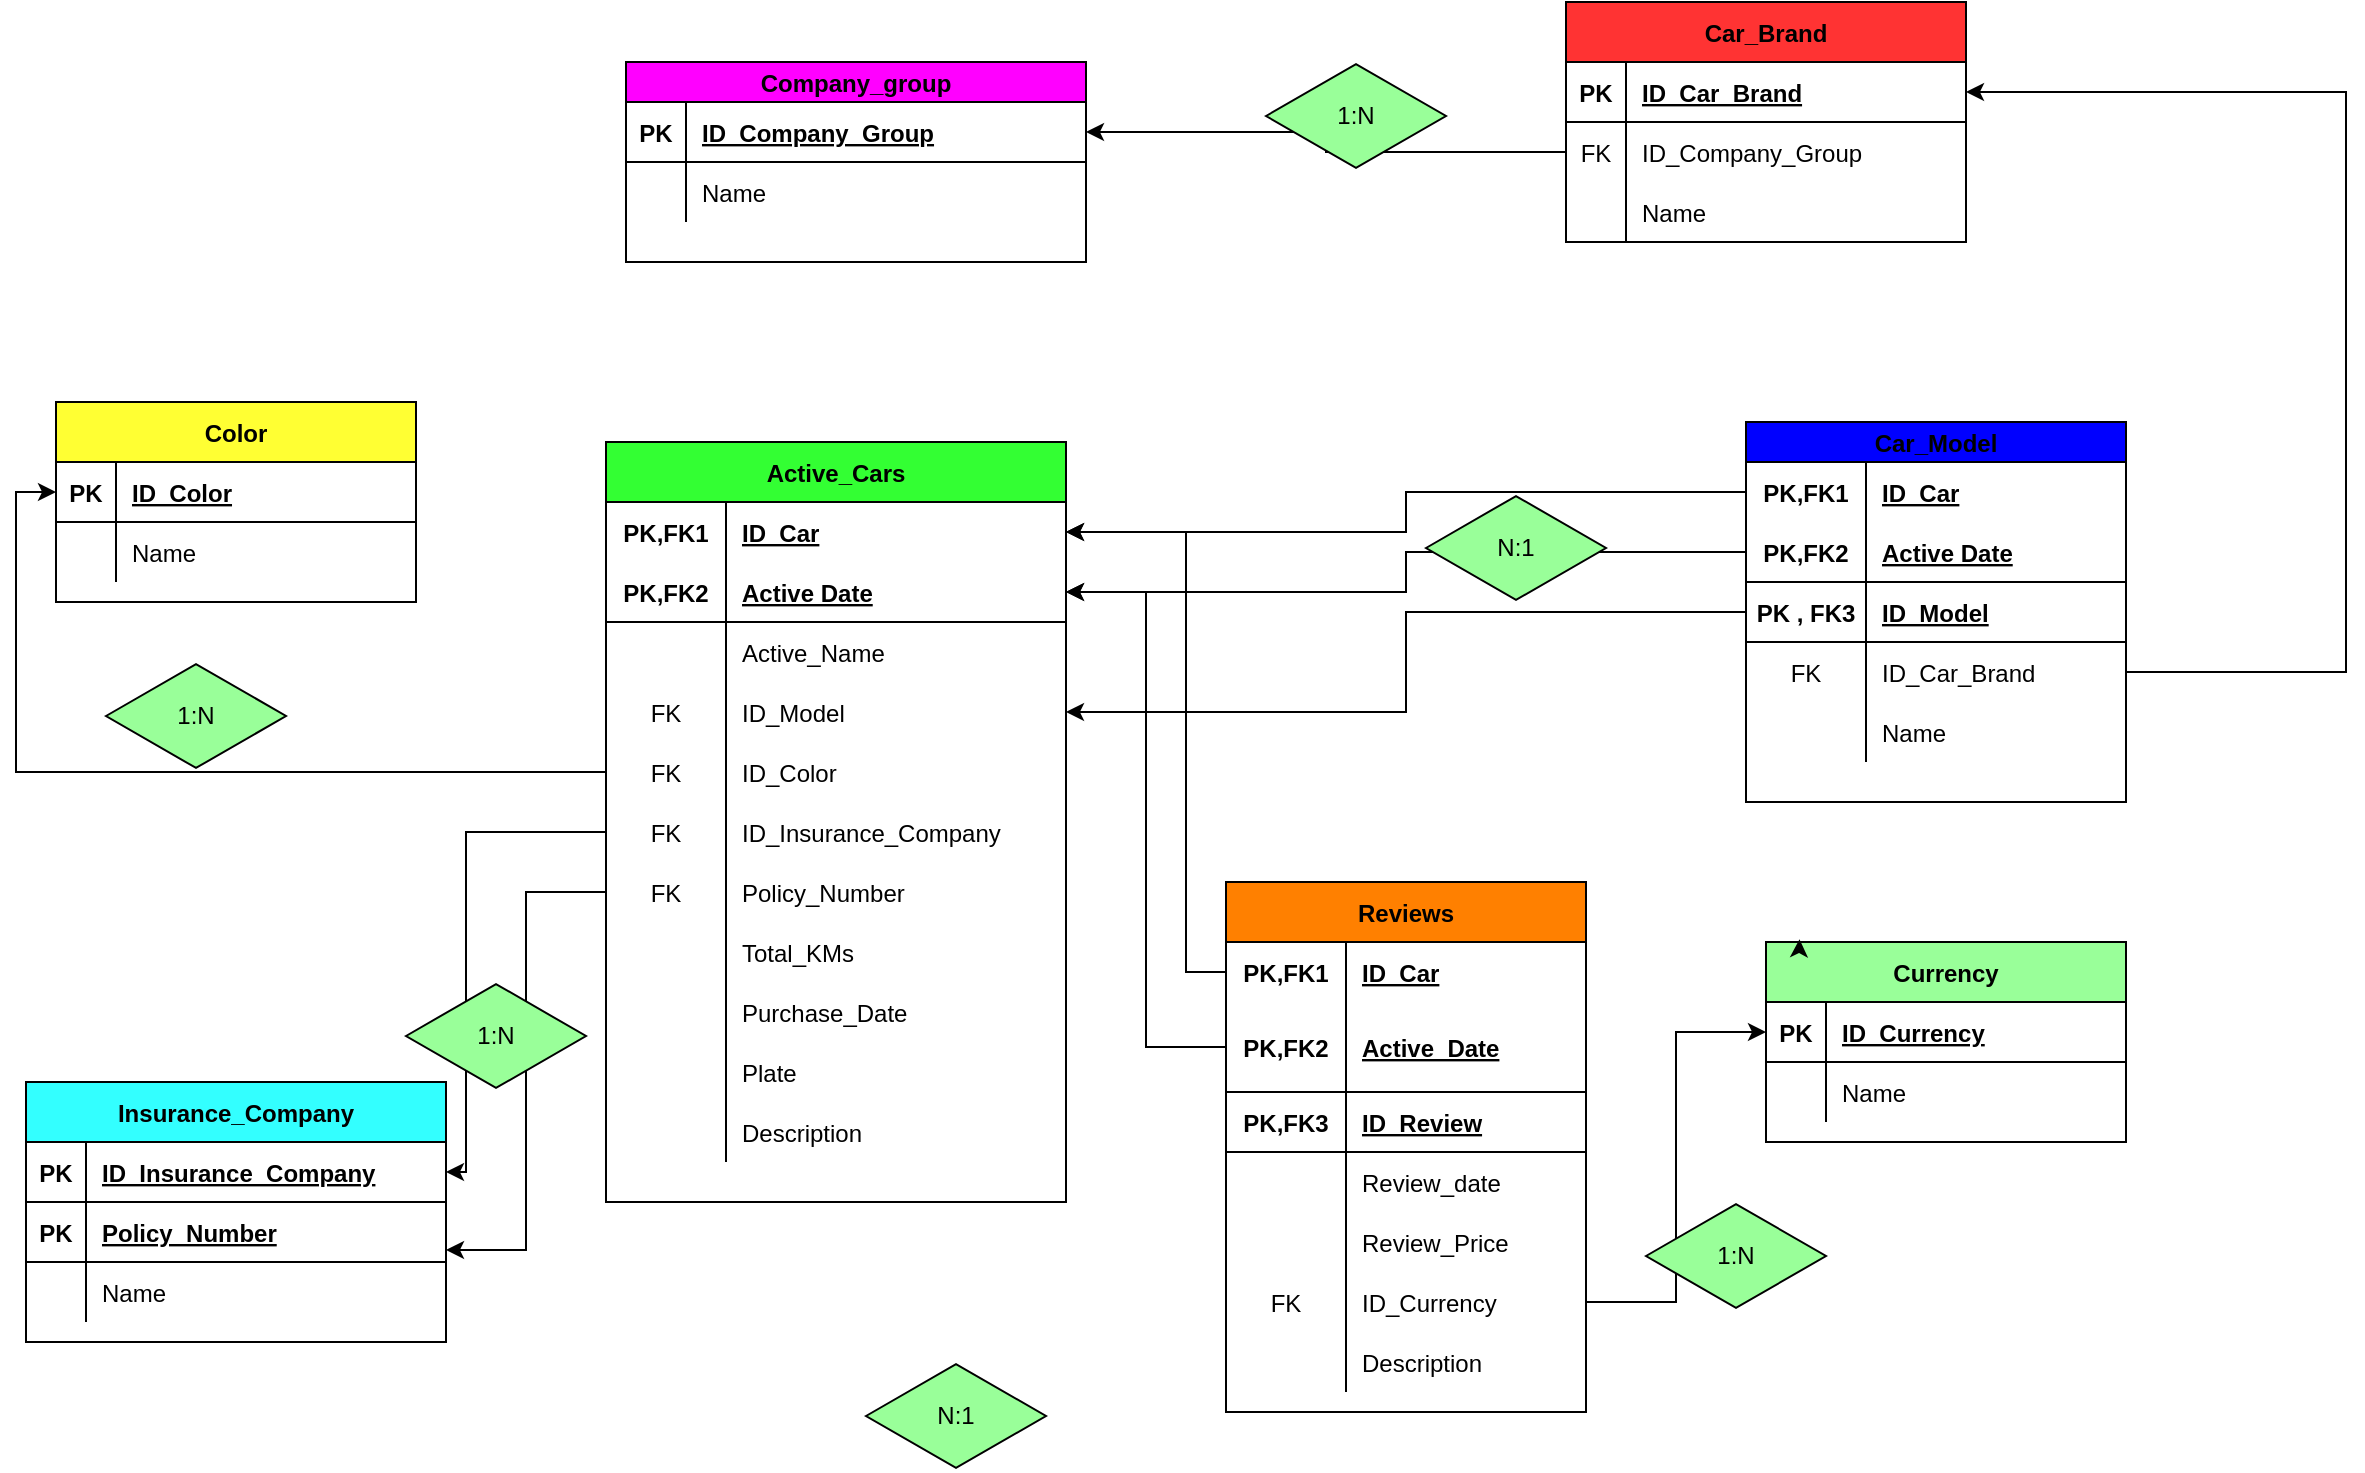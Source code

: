 <mxfile version="20.2.7" type="device"><diagram id="gng1u_RWR1aJma5fXAOD" name="Diagrama E-R KeepCoding_Active_Cars"><mxGraphModel dx="1312" dy="714" grid="1" gridSize="10" guides="1" tooltips="1" connect="1" arrows="1" fold="1" page="1" pageScale="1" pageWidth="827" pageHeight="1169" math="0" shadow="0"><root><mxCell id="0"/><mxCell id="1" parent="0"/><mxCell id="ZlmCUfTOPbNPNgIkS2_M-1" value="Active_Cars" style="shape=table;startSize=30;container=1;collapsible=1;childLayout=tableLayout;fixedRows=1;rowLines=0;fontStyle=1;align=center;resizeLast=1;fillColor=#33FF33;" vertex="1" parent="1"><mxGeometry x="350" y="240" width="230" height="380.0" as="geometry"/></mxCell><mxCell id="ZlmCUfTOPbNPNgIkS2_M-2" value="" style="shape=tableRow;horizontal=0;startSize=0;swimlaneHead=0;swimlaneBody=0;fillColor=none;collapsible=0;dropTarget=0;points=[[0,0.5],[1,0.5]];portConstraint=eastwest;top=0;left=0;right=0;bottom=0;" vertex="1" parent="ZlmCUfTOPbNPNgIkS2_M-1"><mxGeometry y="30" width="230" height="30" as="geometry"/></mxCell><mxCell id="ZlmCUfTOPbNPNgIkS2_M-3" value="PK,FK1" style="shape=partialRectangle;connectable=0;fillColor=none;top=0;left=0;bottom=0;right=0;fontStyle=1;overflow=hidden;" vertex="1" parent="ZlmCUfTOPbNPNgIkS2_M-2"><mxGeometry width="60" height="30" as="geometry"><mxRectangle width="60" height="30" as="alternateBounds"/></mxGeometry></mxCell><mxCell id="ZlmCUfTOPbNPNgIkS2_M-4" value="ID_Car" style="shape=partialRectangle;connectable=0;fillColor=none;top=0;left=0;bottom=0;right=0;align=left;spacingLeft=6;fontStyle=5;overflow=hidden;" vertex="1" parent="ZlmCUfTOPbNPNgIkS2_M-2"><mxGeometry x="60" width="170" height="30" as="geometry"><mxRectangle width="170" height="30" as="alternateBounds"/></mxGeometry></mxCell><mxCell id="ZlmCUfTOPbNPNgIkS2_M-5" value="" style="shape=tableRow;horizontal=0;startSize=0;swimlaneHead=0;swimlaneBody=0;fillColor=none;collapsible=0;dropTarget=0;points=[[0,0.5],[1,0.5]];portConstraint=eastwest;top=0;left=0;right=0;bottom=1;" vertex="1" parent="ZlmCUfTOPbNPNgIkS2_M-1"><mxGeometry y="60" width="230" height="30" as="geometry"/></mxCell><mxCell id="ZlmCUfTOPbNPNgIkS2_M-6" value="PK,FK2" style="shape=partialRectangle;connectable=0;fillColor=none;top=0;left=0;bottom=0;right=0;fontStyle=1;overflow=hidden;" vertex="1" parent="ZlmCUfTOPbNPNgIkS2_M-5"><mxGeometry width="60" height="30" as="geometry"><mxRectangle width="60" height="30" as="alternateBounds"/></mxGeometry></mxCell><mxCell id="ZlmCUfTOPbNPNgIkS2_M-7" value="Active Date" style="shape=partialRectangle;connectable=0;fillColor=none;top=0;left=0;bottom=0;right=0;align=left;spacingLeft=6;fontStyle=5;overflow=hidden;" vertex="1" parent="ZlmCUfTOPbNPNgIkS2_M-5"><mxGeometry x="60" width="170" height="30" as="geometry"><mxRectangle width="170" height="30" as="alternateBounds"/></mxGeometry></mxCell><mxCell id="ZlmCUfTOPbNPNgIkS2_M-8" value="" style="shape=tableRow;horizontal=0;startSize=0;swimlaneHead=0;swimlaneBody=0;fillColor=none;collapsible=0;dropTarget=0;points=[[0,0.5],[1,0.5]];portConstraint=eastwest;top=0;left=0;right=0;bottom=0;" vertex="1" parent="ZlmCUfTOPbNPNgIkS2_M-1"><mxGeometry y="90" width="230" height="30" as="geometry"/></mxCell><mxCell id="ZlmCUfTOPbNPNgIkS2_M-9" value="" style="shape=partialRectangle;connectable=0;fillColor=none;top=0;left=0;bottom=0;right=0;editable=1;overflow=hidden;" vertex="1" parent="ZlmCUfTOPbNPNgIkS2_M-8"><mxGeometry width="60" height="30" as="geometry"><mxRectangle width="60" height="30" as="alternateBounds"/></mxGeometry></mxCell><mxCell id="ZlmCUfTOPbNPNgIkS2_M-10" value="Active_Name" style="shape=partialRectangle;connectable=0;fillColor=none;top=0;left=0;bottom=0;right=0;align=left;spacingLeft=6;overflow=hidden;" vertex="1" parent="ZlmCUfTOPbNPNgIkS2_M-8"><mxGeometry x="60" width="170" height="30" as="geometry"><mxRectangle width="170" height="30" as="alternateBounds"/></mxGeometry></mxCell><mxCell id="ZlmCUfTOPbNPNgIkS2_M-11" value="" style="shape=tableRow;horizontal=0;startSize=0;swimlaneHead=0;swimlaneBody=0;fillColor=none;collapsible=0;dropTarget=0;points=[[0,0.5],[1,0.5]];portConstraint=eastwest;top=0;left=0;right=0;bottom=0;" vertex="1" parent="ZlmCUfTOPbNPNgIkS2_M-1"><mxGeometry y="120" width="230" height="30" as="geometry"/></mxCell><mxCell id="ZlmCUfTOPbNPNgIkS2_M-12" value="FK" style="shape=partialRectangle;connectable=0;fillColor=none;top=0;left=0;bottom=0;right=0;editable=1;overflow=hidden;" vertex="1" parent="ZlmCUfTOPbNPNgIkS2_M-11"><mxGeometry width="60" height="30" as="geometry"><mxRectangle width="60" height="30" as="alternateBounds"/></mxGeometry></mxCell><mxCell id="ZlmCUfTOPbNPNgIkS2_M-13" value="ID_Model" style="shape=partialRectangle;connectable=0;fillColor=none;top=0;left=0;bottom=0;right=0;align=left;spacingLeft=6;overflow=hidden;" vertex="1" parent="ZlmCUfTOPbNPNgIkS2_M-11"><mxGeometry x="60" width="170" height="30" as="geometry"><mxRectangle width="170" height="30" as="alternateBounds"/></mxGeometry></mxCell><mxCell id="ZlmCUfTOPbNPNgIkS2_M-139" value="" style="shape=tableRow;horizontal=0;startSize=0;swimlaneHead=0;swimlaneBody=0;fillColor=none;collapsible=0;dropTarget=0;points=[[0,0.5],[1,0.5]];portConstraint=eastwest;top=0;left=0;right=0;bottom=0;" vertex="1" parent="ZlmCUfTOPbNPNgIkS2_M-1"><mxGeometry y="150" width="230" height="30" as="geometry"/></mxCell><mxCell id="ZlmCUfTOPbNPNgIkS2_M-140" value="FK" style="shape=partialRectangle;connectable=0;fillColor=none;top=0;left=0;bottom=0;right=0;editable=1;overflow=hidden;" vertex="1" parent="ZlmCUfTOPbNPNgIkS2_M-139"><mxGeometry width="60" height="30" as="geometry"><mxRectangle width="60" height="30" as="alternateBounds"/></mxGeometry></mxCell><mxCell id="ZlmCUfTOPbNPNgIkS2_M-141" value="ID_Color" style="shape=partialRectangle;connectable=0;fillColor=none;top=0;left=0;bottom=0;right=0;align=left;spacingLeft=6;overflow=hidden;" vertex="1" parent="ZlmCUfTOPbNPNgIkS2_M-139"><mxGeometry x="60" width="170" height="30" as="geometry"><mxRectangle width="170" height="30" as="alternateBounds"/></mxGeometry></mxCell><mxCell id="ZlmCUfTOPbNPNgIkS2_M-142" value="" style="shape=tableRow;horizontal=0;startSize=0;swimlaneHead=0;swimlaneBody=0;fillColor=none;collapsible=0;dropTarget=0;points=[[0,0.5],[1,0.5]];portConstraint=eastwest;top=0;left=0;right=0;bottom=0;" vertex="1" parent="ZlmCUfTOPbNPNgIkS2_M-1"><mxGeometry y="180" width="230" height="30" as="geometry"/></mxCell><mxCell id="ZlmCUfTOPbNPNgIkS2_M-143" value="FK" style="shape=partialRectangle;connectable=0;fillColor=none;top=0;left=0;bottom=0;right=0;editable=1;overflow=hidden;" vertex="1" parent="ZlmCUfTOPbNPNgIkS2_M-142"><mxGeometry width="60" height="30" as="geometry"><mxRectangle width="60" height="30" as="alternateBounds"/></mxGeometry></mxCell><mxCell id="ZlmCUfTOPbNPNgIkS2_M-144" value="ID_Insurance_Company" style="shape=partialRectangle;connectable=0;fillColor=none;top=0;left=0;bottom=0;right=0;align=left;spacingLeft=6;overflow=hidden;" vertex="1" parent="ZlmCUfTOPbNPNgIkS2_M-142"><mxGeometry x="60" width="170" height="30" as="geometry"><mxRectangle width="170" height="30" as="alternateBounds"/></mxGeometry></mxCell><mxCell id="ZlmCUfTOPbNPNgIkS2_M-145" value="" style="shape=tableRow;horizontal=0;startSize=0;swimlaneHead=0;swimlaneBody=0;fillColor=none;collapsible=0;dropTarget=0;points=[[0,0.5],[1,0.5]];portConstraint=eastwest;top=0;left=0;right=0;bottom=0;" vertex="1" parent="ZlmCUfTOPbNPNgIkS2_M-1"><mxGeometry y="210" width="230" height="30" as="geometry"/></mxCell><mxCell id="ZlmCUfTOPbNPNgIkS2_M-146" value="FK" style="shape=partialRectangle;connectable=0;fillColor=none;top=0;left=0;bottom=0;right=0;editable=1;overflow=hidden;" vertex="1" parent="ZlmCUfTOPbNPNgIkS2_M-145"><mxGeometry width="60" height="30" as="geometry"><mxRectangle width="60" height="30" as="alternateBounds"/></mxGeometry></mxCell><mxCell id="ZlmCUfTOPbNPNgIkS2_M-147" value="Policy_Number" style="shape=partialRectangle;connectable=0;fillColor=none;top=0;left=0;bottom=0;right=0;align=left;spacingLeft=6;overflow=hidden;" vertex="1" parent="ZlmCUfTOPbNPNgIkS2_M-145"><mxGeometry x="60" width="170" height="30" as="geometry"><mxRectangle width="170" height="30" as="alternateBounds"/></mxGeometry></mxCell><mxCell id="ZlmCUfTOPbNPNgIkS2_M-170" value="" style="shape=tableRow;horizontal=0;startSize=0;swimlaneHead=0;swimlaneBody=0;fillColor=none;collapsible=0;dropTarget=0;points=[[0,0.5],[1,0.5]];portConstraint=eastwest;top=0;left=0;right=0;bottom=0;" vertex="1" parent="ZlmCUfTOPbNPNgIkS2_M-1"><mxGeometry y="240" width="230" height="30" as="geometry"/></mxCell><mxCell id="ZlmCUfTOPbNPNgIkS2_M-171" value="" style="shape=partialRectangle;connectable=0;fillColor=none;top=0;left=0;bottom=0;right=0;editable=1;overflow=hidden;" vertex="1" parent="ZlmCUfTOPbNPNgIkS2_M-170"><mxGeometry width="60" height="30" as="geometry"><mxRectangle width="60" height="30" as="alternateBounds"/></mxGeometry></mxCell><mxCell id="ZlmCUfTOPbNPNgIkS2_M-172" value="Total_KMs" style="shape=partialRectangle;connectable=0;fillColor=none;top=0;left=0;bottom=0;right=0;align=left;spacingLeft=6;overflow=hidden;" vertex="1" parent="ZlmCUfTOPbNPNgIkS2_M-170"><mxGeometry x="60" width="170" height="30" as="geometry"><mxRectangle width="170" height="30" as="alternateBounds"/></mxGeometry></mxCell><mxCell id="ZlmCUfTOPbNPNgIkS2_M-183" value="" style="shape=tableRow;horizontal=0;startSize=0;swimlaneHead=0;swimlaneBody=0;fillColor=none;collapsible=0;dropTarget=0;points=[[0,0.5],[1,0.5]];portConstraint=eastwest;top=0;left=0;right=0;bottom=0;" vertex="1" parent="ZlmCUfTOPbNPNgIkS2_M-1"><mxGeometry y="270" width="230" height="30" as="geometry"/></mxCell><mxCell id="ZlmCUfTOPbNPNgIkS2_M-184" value="" style="shape=partialRectangle;connectable=0;fillColor=none;top=0;left=0;bottom=0;right=0;editable=1;overflow=hidden;" vertex="1" parent="ZlmCUfTOPbNPNgIkS2_M-183"><mxGeometry width="60" height="30" as="geometry"><mxRectangle width="60" height="30" as="alternateBounds"/></mxGeometry></mxCell><mxCell id="ZlmCUfTOPbNPNgIkS2_M-185" value="Purchase_Date" style="shape=partialRectangle;connectable=0;fillColor=none;top=0;left=0;bottom=0;right=0;align=left;spacingLeft=6;overflow=hidden;" vertex="1" parent="ZlmCUfTOPbNPNgIkS2_M-183"><mxGeometry x="60" width="170" height="30" as="geometry"><mxRectangle width="170" height="30" as="alternateBounds"/></mxGeometry></mxCell><mxCell id="ZlmCUfTOPbNPNgIkS2_M-190" value="" style="shape=tableRow;horizontal=0;startSize=0;swimlaneHead=0;swimlaneBody=0;fillColor=none;collapsible=0;dropTarget=0;points=[[0,0.5],[1,0.5]];portConstraint=eastwest;top=0;left=0;right=0;bottom=0;" vertex="1" parent="ZlmCUfTOPbNPNgIkS2_M-1"><mxGeometry y="300" width="230" height="30" as="geometry"/></mxCell><mxCell id="ZlmCUfTOPbNPNgIkS2_M-191" value="" style="shape=partialRectangle;connectable=0;fillColor=none;top=0;left=0;bottom=0;right=0;editable=1;overflow=hidden;" vertex="1" parent="ZlmCUfTOPbNPNgIkS2_M-190"><mxGeometry width="60" height="30" as="geometry"><mxRectangle width="60" height="30" as="alternateBounds"/></mxGeometry></mxCell><mxCell id="ZlmCUfTOPbNPNgIkS2_M-192" value="Plate" style="shape=partialRectangle;connectable=0;fillColor=none;top=0;left=0;bottom=0;right=0;align=left;spacingLeft=6;overflow=hidden;" vertex="1" parent="ZlmCUfTOPbNPNgIkS2_M-190"><mxGeometry x="60" width="170" height="30" as="geometry"><mxRectangle width="170" height="30" as="alternateBounds"/></mxGeometry></mxCell><mxCell id="ZlmCUfTOPbNPNgIkS2_M-186" value="" style="shape=tableRow;horizontal=0;startSize=0;swimlaneHead=0;swimlaneBody=0;fillColor=none;collapsible=0;dropTarget=0;points=[[0,0.5],[1,0.5]];portConstraint=eastwest;top=0;left=0;right=0;bottom=0;" vertex="1" parent="ZlmCUfTOPbNPNgIkS2_M-1"><mxGeometry y="330" width="230" height="30" as="geometry"/></mxCell><mxCell id="ZlmCUfTOPbNPNgIkS2_M-187" value="" style="shape=partialRectangle;connectable=0;fillColor=none;top=0;left=0;bottom=0;right=0;editable=1;overflow=hidden;" vertex="1" parent="ZlmCUfTOPbNPNgIkS2_M-186"><mxGeometry width="60" height="30" as="geometry"><mxRectangle width="60" height="30" as="alternateBounds"/></mxGeometry></mxCell><mxCell id="ZlmCUfTOPbNPNgIkS2_M-188" value="Description" style="shape=partialRectangle;connectable=0;fillColor=none;top=0;left=0;bottom=0;right=0;align=left;spacingLeft=6;overflow=hidden;" vertex="1" parent="ZlmCUfTOPbNPNgIkS2_M-186"><mxGeometry x="60" width="170" height="30" as="geometry"><mxRectangle width="170" height="30" as="alternateBounds"/></mxGeometry></mxCell><mxCell id="ZlmCUfTOPbNPNgIkS2_M-14" value="Color" style="shape=table;startSize=30;container=1;collapsible=1;childLayout=tableLayout;fixedRows=1;rowLines=0;fontStyle=1;align=center;resizeLast=1;fillColor=#FFFF33;" vertex="1" parent="1"><mxGeometry x="75" y="220" width="180" height="100" as="geometry"/></mxCell><mxCell id="ZlmCUfTOPbNPNgIkS2_M-15" value="" style="shape=tableRow;horizontal=0;startSize=0;swimlaneHead=0;swimlaneBody=0;fillColor=none;collapsible=0;dropTarget=0;points=[[0,0.5],[1,0.5]];portConstraint=eastwest;top=0;left=0;right=0;bottom=1;" vertex="1" parent="ZlmCUfTOPbNPNgIkS2_M-14"><mxGeometry y="30" width="180" height="30" as="geometry"/></mxCell><mxCell id="ZlmCUfTOPbNPNgIkS2_M-16" value="PK" style="shape=partialRectangle;connectable=0;fillColor=none;top=0;left=0;bottom=0;right=0;fontStyle=1;overflow=hidden;" vertex="1" parent="ZlmCUfTOPbNPNgIkS2_M-15"><mxGeometry width="30" height="30" as="geometry"><mxRectangle width="30" height="30" as="alternateBounds"/></mxGeometry></mxCell><mxCell id="ZlmCUfTOPbNPNgIkS2_M-17" value="ID_Color" style="shape=partialRectangle;connectable=0;fillColor=none;top=0;left=0;bottom=0;right=0;align=left;spacingLeft=6;fontStyle=5;overflow=hidden;" vertex="1" parent="ZlmCUfTOPbNPNgIkS2_M-15"><mxGeometry x="30" width="150" height="30" as="geometry"><mxRectangle width="150" height="30" as="alternateBounds"/></mxGeometry></mxCell><mxCell id="ZlmCUfTOPbNPNgIkS2_M-18" value="" style="shape=tableRow;horizontal=0;startSize=0;swimlaneHead=0;swimlaneBody=0;fillColor=none;collapsible=0;dropTarget=0;points=[[0,0.5],[1,0.5]];portConstraint=eastwest;top=0;left=0;right=0;bottom=0;" vertex="1" parent="ZlmCUfTOPbNPNgIkS2_M-14"><mxGeometry y="60" width="180" height="30" as="geometry"/></mxCell><mxCell id="ZlmCUfTOPbNPNgIkS2_M-19" value="" style="shape=partialRectangle;connectable=0;fillColor=none;top=0;left=0;bottom=0;right=0;editable=1;overflow=hidden;" vertex="1" parent="ZlmCUfTOPbNPNgIkS2_M-18"><mxGeometry width="30" height="30" as="geometry"><mxRectangle width="30" height="30" as="alternateBounds"/></mxGeometry></mxCell><mxCell id="ZlmCUfTOPbNPNgIkS2_M-20" value="Name" style="shape=partialRectangle;connectable=0;fillColor=none;top=0;left=0;bottom=0;right=0;align=left;spacingLeft=6;overflow=hidden;" vertex="1" parent="ZlmCUfTOPbNPNgIkS2_M-18"><mxGeometry x="30" width="150" height="30" as="geometry"><mxRectangle width="150" height="30" as="alternateBounds"/></mxGeometry></mxCell><mxCell id="ZlmCUfTOPbNPNgIkS2_M-27" value="Insurance_Company" style="shape=table;startSize=30;container=1;collapsible=1;childLayout=tableLayout;fixedRows=1;rowLines=0;fontStyle=1;align=center;resizeLast=1;fillColor=#33FFFF;" vertex="1" parent="1"><mxGeometry x="60" y="560" width="210" height="130" as="geometry"/></mxCell><mxCell id="ZlmCUfTOPbNPNgIkS2_M-28" value="" style="shape=tableRow;horizontal=0;startSize=0;swimlaneHead=0;swimlaneBody=0;fillColor=none;collapsible=0;dropTarget=0;points=[[0,0.5],[1,0.5]];portConstraint=eastwest;top=0;left=0;right=0;bottom=1;" vertex="1" parent="ZlmCUfTOPbNPNgIkS2_M-27"><mxGeometry y="30" width="210" height="30" as="geometry"/></mxCell><mxCell id="ZlmCUfTOPbNPNgIkS2_M-29" value="PK" style="shape=partialRectangle;connectable=0;fillColor=none;top=0;left=0;bottom=0;right=0;fontStyle=1;overflow=hidden;" vertex="1" parent="ZlmCUfTOPbNPNgIkS2_M-28"><mxGeometry width="30" height="30" as="geometry"><mxRectangle width="30" height="30" as="alternateBounds"/></mxGeometry></mxCell><mxCell id="ZlmCUfTOPbNPNgIkS2_M-30" value="ID_Insurance_Company" style="shape=partialRectangle;connectable=0;fillColor=none;top=0;left=0;bottom=0;right=0;align=left;spacingLeft=6;fontStyle=5;overflow=hidden;" vertex="1" parent="ZlmCUfTOPbNPNgIkS2_M-28"><mxGeometry x="30" width="180" height="30" as="geometry"><mxRectangle width="180" height="30" as="alternateBounds"/></mxGeometry></mxCell><mxCell id="ZlmCUfTOPbNPNgIkS2_M-135" value="" style="shape=tableRow;horizontal=0;startSize=0;swimlaneHead=0;swimlaneBody=0;fillColor=none;collapsible=0;dropTarget=0;points=[[0,0.5],[1,0.5]];portConstraint=eastwest;top=0;left=0;right=0;bottom=1;" vertex="1" parent="ZlmCUfTOPbNPNgIkS2_M-27"><mxGeometry y="60" width="210" height="30" as="geometry"/></mxCell><mxCell id="ZlmCUfTOPbNPNgIkS2_M-136" value="PK" style="shape=partialRectangle;connectable=0;fillColor=none;top=0;left=0;bottom=0;right=0;fontStyle=1;overflow=hidden;" vertex="1" parent="ZlmCUfTOPbNPNgIkS2_M-135"><mxGeometry width="30" height="30" as="geometry"><mxRectangle width="30" height="30" as="alternateBounds"/></mxGeometry></mxCell><mxCell id="ZlmCUfTOPbNPNgIkS2_M-137" value="Policy_Number" style="shape=partialRectangle;connectable=0;fillColor=none;top=0;left=0;bottom=0;right=0;align=left;spacingLeft=6;fontStyle=5;overflow=hidden;" vertex="1" parent="ZlmCUfTOPbNPNgIkS2_M-135"><mxGeometry x="30" width="180" height="30" as="geometry"><mxRectangle width="180" height="30" as="alternateBounds"/></mxGeometry></mxCell><mxCell id="ZlmCUfTOPbNPNgIkS2_M-31" value="" style="shape=tableRow;horizontal=0;startSize=0;swimlaneHead=0;swimlaneBody=0;fillColor=none;collapsible=0;dropTarget=0;points=[[0,0.5],[1,0.5]];portConstraint=eastwest;top=0;left=0;right=0;bottom=0;" vertex="1" parent="ZlmCUfTOPbNPNgIkS2_M-27"><mxGeometry y="90" width="210" height="30" as="geometry"/></mxCell><mxCell id="ZlmCUfTOPbNPNgIkS2_M-32" value="" style="shape=partialRectangle;connectable=0;fillColor=none;top=0;left=0;bottom=0;right=0;editable=1;overflow=hidden;" vertex="1" parent="ZlmCUfTOPbNPNgIkS2_M-31"><mxGeometry width="30" height="30" as="geometry"><mxRectangle width="30" height="30" as="alternateBounds"/></mxGeometry></mxCell><mxCell id="ZlmCUfTOPbNPNgIkS2_M-33" value="Name" style="shape=partialRectangle;connectable=0;fillColor=none;top=0;left=0;bottom=0;right=0;align=left;spacingLeft=6;overflow=hidden;" vertex="1" parent="ZlmCUfTOPbNPNgIkS2_M-31"><mxGeometry x="30" width="180" height="30" as="geometry"><mxRectangle width="180" height="30" as="alternateBounds"/></mxGeometry></mxCell><mxCell id="ZlmCUfTOPbNPNgIkS2_M-40" value="Car_Model" style="shape=table;startSize=20;container=1;collapsible=1;childLayout=tableLayout;fixedRows=1;rowLines=0;fontStyle=1;align=center;resizeLast=1;fillColor=#0000FF;" vertex="1" parent="1"><mxGeometry x="920" y="230" width="190" height="190" as="geometry"/></mxCell><mxCell id="ZlmCUfTOPbNPNgIkS2_M-41" value="" style="shape=tableRow;horizontal=0;startSize=0;swimlaneHead=0;swimlaneBody=0;fillColor=none;collapsible=0;dropTarget=0;points=[[0,0.5],[1,0.5]];portConstraint=eastwest;top=0;left=0;right=0;bottom=0;" vertex="1" parent="ZlmCUfTOPbNPNgIkS2_M-40"><mxGeometry y="20" width="190" height="30" as="geometry"/></mxCell><mxCell id="ZlmCUfTOPbNPNgIkS2_M-42" value="PK,FK1" style="shape=partialRectangle;connectable=0;fillColor=none;top=0;left=0;bottom=0;right=0;fontStyle=1;overflow=hidden;" vertex="1" parent="ZlmCUfTOPbNPNgIkS2_M-41"><mxGeometry width="60" height="30" as="geometry"><mxRectangle width="60" height="30" as="alternateBounds"/></mxGeometry></mxCell><mxCell id="ZlmCUfTOPbNPNgIkS2_M-43" value="ID_Car" style="shape=partialRectangle;connectable=0;fillColor=none;top=0;left=0;bottom=0;right=0;align=left;spacingLeft=6;fontStyle=5;overflow=hidden;" vertex="1" parent="ZlmCUfTOPbNPNgIkS2_M-41"><mxGeometry x="60" width="130" height="30" as="geometry"><mxRectangle width="130" height="30" as="alternateBounds"/></mxGeometry></mxCell><mxCell id="ZlmCUfTOPbNPNgIkS2_M-44" value="" style="shape=tableRow;horizontal=0;startSize=0;swimlaneHead=0;swimlaneBody=0;fillColor=none;collapsible=0;dropTarget=0;points=[[0,0.5],[1,0.5]];portConstraint=eastwest;top=0;left=0;right=0;bottom=1;" vertex="1" parent="ZlmCUfTOPbNPNgIkS2_M-40"><mxGeometry y="50" width="190" height="30" as="geometry"/></mxCell><mxCell id="ZlmCUfTOPbNPNgIkS2_M-45" value="PK,FK2" style="shape=partialRectangle;connectable=0;fillColor=none;top=0;left=0;bottom=0;right=0;fontStyle=1;overflow=hidden;" vertex="1" parent="ZlmCUfTOPbNPNgIkS2_M-44"><mxGeometry width="60" height="30" as="geometry"><mxRectangle width="60" height="30" as="alternateBounds"/></mxGeometry></mxCell><mxCell id="ZlmCUfTOPbNPNgIkS2_M-46" value="Active Date" style="shape=partialRectangle;connectable=0;fillColor=none;top=0;left=0;bottom=0;right=0;align=left;spacingLeft=6;fontStyle=5;overflow=hidden;" vertex="1" parent="ZlmCUfTOPbNPNgIkS2_M-44"><mxGeometry x="60" width="130" height="30" as="geometry"><mxRectangle width="130" height="30" as="alternateBounds"/></mxGeometry></mxCell><mxCell id="ZlmCUfTOPbNPNgIkS2_M-193" value="" style="shape=tableRow;horizontal=0;startSize=0;swimlaneHead=0;swimlaneBody=0;fillColor=none;collapsible=0;dropTarget=0;points=[[0,0.5],[1,0.5]];portConstraint=eastwest;top=0;left=0;right=0;bottom=1;" vertex="1" parent="ZlmCUfTOPbNPNgIkS2_M-40"><mxGeometry y="80" width="190" height="30" as="geometry"/></mxCell><mxCell id="ZlmCUfTOPbNPNgIkS2_M-194" value="PK , FK3" style="shape=partialRectangle;connectable=0;fillColor=none;top=0;left=0;bottom=0;right=0;fontStyle=1;overflow=hidden;" vertex="1" parent="ZlmCUfTOPbNPNgIkS2_M-193"><mxGeometry width="60" height="30" as="geometry"><mxRectangle width="60" height="30" as="alternateBounds"/></mxGeometry></mxCell><mxCell id="ZlmCUfTOPbNPNgIkS2_M-195" value="ID_Model" style="shape=partialRectangle;connectable=0;fillColor=none;top=0;left=0;bottom=0;right=0;align=left;spacingLeft=6;fontStyle=5;overflow=hidden;" vertex="1" parent="ZlmCUfTOPbNPNgIkS2_M-193"><mxGeometry x="60" width="130" height="30" as="geometry"><mxRectangle width="130" height="30" as="alternateBounds"/></mxGeometry></mxCell><mxCell id="ZlmCUfTOPbNPNgIkS2_M-47" value="" style="shape=tableRow;horizontal=0;startSize=0;swimlaneHead=0;swimlaneBody=0;fillColor=none;collapsible=0;dropTarget=0;points=[[0,0.5],[1,0.5]];portConstraint=eastwest;top=0;left=0;right=0;bottom=0;" vertex="1" parent="ZlmCUfTOPbNPNgIkS2_M-40"><mxGeometry y="110" width="190" height="30" as="geometry"/></mxCell><mxCell id="ZlmCUfTOPbNPNgIkS2_M-48" value="FK" style="shape=partialRectangle;connectable=0;fillColor=none;top=0;left=0;bottom=0;right=0;editable=1;overflow=hidden;" vertex="1" parent="ZlmCUfTOPbNPNgIkS2_M-47"><mxGeometry width="60" height="30" as="geometry"><mxRectangle width="60" height="30" as="alternateBounds"/></mxGeometry></mxCell><mxCell id="ZlmCUfTOPbNPNgIkS2_M-49" value="ID_Car_Brand" style="shape=partialRectangle;connectable=0;fillColor=none;top=0;left=0;bottom=0;right=0;align=left;spacingLeft=6;overflow=hidden;" vertex="1" parent="ZlmCUfTOPbNPNgIkS2_M-47"><mxGeometry x="60" width="130" height="30" as="geometry"><mxRectangle width="130" height="30" as="alternateBounds"/></mxGeometry></mxCell><mxCell id="ZlmCUfTOPbNPNgIkS2_M-50" value="" style="shape=tableRow;horizontal=0;startSize=0;swimlaneHead=0;swimlaneBody=0;fillColor=none;collapsible=0;dropTarget=0;points=[[0,0.5],[1,0.5]];portConstraint=eastwest;top=0;left=0;right=0;bottom=0;" vertex="1" parent="ZlmCUfTOPbNPNgIkS2_M-40"><mxGeometry y="140" width="190" height="30" as="geometry"/></mxCell><mxCell id="ZlmCUfTOPbNPNgIkS2_M-51" value="" style="shape=partialRectangle;connectable=0;fillColor=none;top=0;left=0;bottom=0;right=0;editable=1;overflow=hidden;" vertex="1" parent="ZlmCUfTOPbNPNgIkS2_M-50"><mxGeometry width="60" height="30" as="geometry"><mxRectangle width="60" height="30" as="alternateBounds"/></mxGeometry></mxCell><mxCell id="ZlmCUfTOPbNPNgIkS2_M-52" value="Name" style="shape=partialRectangle;connectable=0;fillColor=none;top=0;left=0;bottom=0;right=0;align=left;spacingLeft=6;overflow=hidden;" vertex="1" parent="ZlmCUfTOPbNPNgIkS2_M-50"><mxGeometry x="60" width="130" height="30" as="geometry"><mxRectangle width="130" height="30" as="alternateBounds"/></mxGeometry></mxCell><mxCell id="ZlmCUfTOPbNPNgIkS2_M-53" value="Car_Brand" style="shape=table;startSize=30;container=1;collapsible=1;childLayout=tableLayout;fixedRows=1;rowLines=0;fontStyle=1;align=center;resizeLast=1;fillColor=#FF3333;" vertex="1" parent="1"><mxGeometry x="830" y="20" width="200" height="120" as="geometry"/></mxCell><mxCell id="ZlmCUfTOPbNPNgIkS2_M-54" value="" style="shape=tableRow;horizontal=0;startSize=0;swimlaneHead=0;swimlaneBody=0;fillColor=none;collapsible=0;dropTarget=0;points=[[0,0.5],[1,0.5]];portConstraint=eastwest;top=0;left=0;right=0;bottom=1;" vertex="1" parent="ZlmCUfTOPbNPNgIkS2_M-53"><mxGeometry y="30" width="200" height="30" as="geometry"/></mxCell><mxCell id="ZlmCUfTOPbNPNgIkS2_M-55" value="PK" style="shape=partialRectangle;connectable=0;fillColor=none;top=0;left=0;bottom=0;right=0;fontStyle=1;overflow=hidden;" vertex="1" parent="ZlmCUfTOPbNPNgIkS2_M-54"><mxGeometry width="30" height="30" as="geometry"><mxRectangle width="30" height="30" as="alternateBounds"/></mxGeometry></mxCell><mxCell id="ZlmCUfTOPbNPNgIkS2_M-56" value="ID_Car_Brand" style="shape=partialRectangle;connectable=0;fillColor=none;top=0;left=0;bottom=0;right=0;align=left;spacingLeft=6;fontStyle=5;overflow=hidden;" vertex="1" parent="ZlmCUfTOPbNPNgIkS2_M-54"><mxGeometry x="30" width="170" height="30" as="geometry"><mxRectangle width="170" height="30" as="alternateBounds"/></mxGeometry></mxCell><mxCell id="ZlmCUfTOPbNPNgIkS2_M-57" value="" style="shape=tableRow;horizontal=0;startSize=0;swimlaneHead=0;swimlaneBody=0;fillColor=none;collapsible=0;dropTarget=0;points=[[0,0.5],[1,0.5]];portConstraint=eastwest;top=0;left=0;right=0;bottom=0;" vertex="1" parent="ZlmCUfTOPbNPNgIkS2_M-53"><mxGeometry y="60" width="200" height="30" as="geometry"/></mxCell><mxCell id="ZlmCUfTOPbNPNgIkS2_M-58" value="FK" style="shape=partialRectangle;connectable=0;fillColor=none;top=0;left=0;bottom=0;right=0;editable=1;overflow=hidden;" vertex="1" parent="ZlmCUfTOPbNPNgIkS2_M-57"><mxGeometry width="30" height="30" as="geometry"><mxRectangle width="30" height="30" as="alternateBounds"/></mxGeometry></mxCell><mxCell id="ZlmCUfTOPbNPNgIkS2_M-59" value="ID_Company_Group" style="shape=partialRectangle;connectable=0;fillColor=none;top=0;left=0;bottom=0;right=0;align=left;spacingLeft=6;overflow=hidden;" vertex="1" parent="ZlmCUfTOPbNPNgIkS2_M-57"><mxGeometry x="30" width="170" height="30" as="geometry"><mxRectangle width="170" height="30" as="alternateBounds"/></mxGeometry></mxCell><mxCell id="ZlmCUfTOPbNPNgIkS2_M-60" value="" style="shape=tableRow;horizontal=0;startSize=0;swimlaneHead=0;swimlaneBody=0;fillColor=none;collapsible=0;dropTarget=0;points=[[0,0.5],[1,0.5]];portConstraint=eastwest;top=0;left=0;right=0;bottom=0;" vertex="1" parent="ZlmCUfTOPbNPNgIkS2_M-53"><mxGeometry y="90" width="200" height="30" as="geometry"/></mxCell><mxCell id="ZlmCUfTOPbNPNgIkS2_M-61" value="" style="shape=partialRectangle;connectable=0;fillColor=none;top=0;left=0;bottom=0;right=0;editable=1;overflow=hidden;" vertex="1" parent="ZlmCUfTOPbNPNgIkS2_M-60"><mxGeometry width="30" height="30" as="geometry"><mxRectangle width="30" height="30" as="alternateBounds"/></mxGeometry></mxCell><mxCell id="ZlmCUfTOPbNPNgIkS2_M-62" value="Name" style="shape=partialRectangle;connectable=0;fillColor=none;top=0;left=0;bottom=0;right=0;align=left;spacingLeft=6;overflow=hidden;" vertex="1" parent="ZlmCUfTOPbNPNgIkS2_M-60"><mxGeometry x="30" width="170" height="30" as="geometry"><mxRectangle width="170" height="30" as="alternateBounds"/></mxGeometry></mxCell><mxCell id="ZlmCUfTOPbNPNgIkS2_M-66" value="Company_group" style="shape=table;startSize=20;container=1;collapsible=1;childLayout=tableLayout;fixedRows=1;rowLines=0;fontStyle=1;align=center;resizeLast=1;fillColor=#FF00FF;" vertex="1" parent="1"><mxGeometry x="360" y="50" width="230" height="100" as="geometry"/></mxCell><mxCell id="ZlmCUfTOPbNPNgIkS2_M-67" value="" style="shape=tableRow;horizontal=0;startSize=0;swimlaneHead=0;swimlaneBody=0;fillColor=none;collapsible=0;dropTarget=0;points=[[0,0.5],[1,0.5]];portConstraint=eastwest;top=0;left=0;right=0;bottom=1;" vertex="1" parent="ZlmCUfTOPbNPNgIkS2_M-66"><mxGeometry y="20" width="230" height="30" as="geometry"/></mxCell><mxCell id="ZlmCUfTOPbNPNgIkS2_M-68" value="PK" style="shape=partialRectangle;connectable=0;fillColor=none;top=0;left=0;bottom=0;right=0;fontStyle=1;overflow=hidden;" vertex="1" parent="ZlmCUfTOPbNPNgIkS2_M-67"><mxGeometry width="30" height="30" as="geometry"><mxRectangle width="30" height="30" as="alternateBounds"/></mxGeometry></mxCell><mxCell id="ZlmCUfTOPbNPNgIkS2_M-69" value="ID_Company_Group" style="shape=partialRectangle;connectable=0;fillColor=none;top=0;left=0;bottom=0;right=0;align=left;spacingLeft=6;fontStyle=5;overflow=hidden;" vertex="1" parent="ZlmCUfTOPbNPNgIkS2_M-67"><mxGeometry x="30" width="200" height="30" as="geometry"><mxRectangle width="200" height="30" as="alternateBounds"/></mxGeometry></mxCell><mxCell id="ZlmCUfTOPbNPNgIkS2_M-76" value="" style="shape=tableRow;horizontal=0;startSize=0;swimlaneHead=0;swimlaneBody=0;fillColor=none;collapsible=0;dropTarget=0;points=[[0,0.5],[1,0.5]];portConstraint=eastwest;top=0;left=0;right=0;bottom=0;" vertex="1" parent="ZlmCUfTOPbNPNgIkS2_M-66"><mxGeometry y="50" width="230" height="30" as="geometry"/></mxCell><mxCell id="ZlmCUfTOPbNPNgIkS2_M-77" value="" style="shape=partialRectangle;connectable=0;fillColor=none;top=0;left=0;bottom=0;right=0;editable=1;overflow=hidden;" vertex="1" parent="ZlmCUfTOPbNPNgIkS2_M-76"><mxGeometry width="30" height="30" as="geometry"><mxRectangle width="30" height="30" as="alternateBounds"/></mxGeometry></mxCell><mxCell id="ZlmCUfTOPbNPNgIkS2_M-78" value="Name" style="shape=partialRectangle;connectable=0;fillColor=none;top=0;left=0;bottom=0;right=0;align=left;spacingLeft=6;overflow=hidden;" vertex="1" parent="ZlmCUfTOPbNPNgIkS2_M-76"><mxGeometry x="30" width="200" height="30" as="geometry"><mxRectangle width="200" height="30" as="alternateBounds"/></mxGeometry></mxCell><mxCell id="ZlmCUfTOPbNPNgIkS2_M-79" value="Reviews" style="shape=table;startSize=30;container=1;collapsible=1;childLayout=tableLayout;fixedRows=1;rowLines=0;fontStyle=1;align=center;resizeLast=1;fillColor=#FF8000;" vertex="1" parent="1"><mxGeometry x="660" y="460" width="180" height="265" as="geometry"/></mxCell><mxCell id="ZlmCUfTOPbNPNgIkS2_M-80" value="" style="shape=tableRow;horizontal=0;startSize=0;swimlaneHead=0;swimlaneBody=0;fillColor=none;collapsible=0;dropTarget=0;points=[[0,0.5],[1,0.5]];portConstraint=eastwest;top=0;left=0;right=0;bottom=0;" vertex="1" parent="ZlmCUfTOPbNPNgIkS2_M-79"><mxGeometry y="30" width="180" height="30" as="geometry"/></mxCell><mxCell id="ZlmCUfTOPbNPNgIkS2_M-81" value="PK,FK1" style="shape=partialRectangle;connectable=0;fillColor=none;top=0;left=0;bottom=0;right=0;fontStyle=1;overflow=hidden;" vertex="1" parent="ZlmCUfTOPbNPNgIkS2_M-80"><mxGeometry width="60" height="30" as="geometry"><mxRectangle width="60" height="30" as="alternateBounds"/></mxGeometry></mxCell><mxCell id="ZlmCUfTOPbNPNgIkS2_M-82" value="ID_Car" style="shape=partialRectangle;connectable=0;fillColor=none;top=0;left=0;bottom=0;right=0;align=left;spacingLeft=6;fontStyle=5;overflow=hidden;" vertex="1" parent="ZlmCUfTOPbNPNgIkS2_M-80"><mxGeometry x="60" width="120" height="30" as="geometry"><mxRectangle width="120" height="30" as="alternateBounds"/></mxGeometry></mxCell><mxCell id="ZlmCUfTOPbNPNgIkS2_M-83" value="" style="shape=tableRow;horizontal=0;startSize=0;swimlaneHead=0;swimlaneBody=0;fillColor=none;collapsible=0;dropTarget=0;points=[[0,0.5],[1,0.5]];portConstraint=eastwest;top=0;left=0;right=0;bottom=1;" vertex="1" parent="ZlmCUfTOPbNPNgIkS2_M-79"><mxGeometry y="60" width="180" height="45" as="geometry"/></mxCell><mxCell id="ZlmCUfTOPbNPNgIkS2_M-84" value="PK,FK2" style="shape=partialRectangle;connectable=0;fillColor=none;top=0;left=0;bottom=0;right=0;fontStyle=1;overflow=hidden;" vertex="1" parent="ZlmCUfTOPbNPNgIkS2_M-83"><mxGeometry width="60" height="45" as="geometry"><mxRectangle width="60" height="45" as="alternateBounds"/></mxGeometry></mxCell><mxCell id="ZlmCUfTOPbNPNgIkS2_M-85" value="Active_Date" style="shape=partialRectangle;connectable=0;fillColor=none;top=0;left=0;bottom=0;right=0;align=left;spacingLeft=6;fontStyle=5;overflow=hidden;" vertex="1" parent="ZlmCUfTOPbNPNgIkS2_M-83"><mxGeometry x="60" width="120" height="45" as="geometry"><mxRectangle width="120" height="45" as="alternateBounds"/></mxGeometry></mxCell><mxCell id="ZlmCUfTOPbNPNgIkS2_M-125" value="" style="shape=tableRow;horizontal=0;startSize=0;swimlaneHead=0;swimlaneBody=0;fillColor=none;collapsible=0;dropTarget=0;points=[[0,0.5],[1,0.5]];portConstraint=eastwest;top=0;left=0;right=0;bottom=1;" vertex="1" parent="ZlmCUfTOPbNPNgIkS2_M-79"><mxGeometry y="105" width="180" height="30" as="geometry"/></mxCell><mxCell id="ZlmCUfTOPbNPNgIkS2_M-126" value="PK,FK3" style="shape=partialRectangle;connectable=0;fillColor=none;top=0;left=0;bottom=0;right=0;fontStyle=1;overflow=hidden;" vertex="1" parent="ZlmCUfTOPbNPNgIkS2_M-125"><mxGeometry width="60" height="30" as="geometry"><mxRectangle width="60" height="30" as="alternateBounds"/></mxGeometry></mxCell><mxCell id="ZlmCUfTOPbNPNgIkS2_M-127" value="ID_Review" style="shape=partialRectangle;connectable=0;fillColor=none;top=0;left=0;bottom=0;right=0;align=left;spacingLeft=6;fontStyle=5;overflow=hidden;" vertex="1" parent="ZlmCUfTOPbNPNgIkS2_M-125"><mxGeometry x="60" width="120" height="30" as="geometry"><mxRectangle width="120" height="30" as="alternateBounds"/></mxGeometry></mxCell><mxCell id="ZlmCUfTOPbNPNgIkS2_M-86" value="" style="shape=tableRow;horizontal=0;startSize=0;swimlaneHead=0;swimlaneBody=0;fillColor=none;collapsible=0;dropTarget=0;points=[[0,0.5],[1,0.5]];portConstraint=eastwest;top=0;left=0;right=0;bottom=0;" vertex="1" parent="ZlmCUfTOPbNPNgIkS2_M-79"><mxGeometry y="135" width="180" height="30" as="geometry"/></mxCell><mxCell id="ZlmCUfTOPbNPNgIkS2_M-87" value="" style="shape=partialRectangle;connectable=0;fillColor=none;top=0;left=0;bottom=0;right=0;editable=1;overflow=hidden;" vertex="1" parent="ZlmCUfTOPbNPNgIkS2_M-86"><mxGeometry width="60" height="30" as="geometry"><mxRectangle width="60" height="30" as="alternateBounds"/></mxGeometry></mxCell><mxCell id="ZlmCUfTOPbNPNgIkS2_M-88" value="Review_date" style="shape=partialRectangle;connectable=0;fillColor=none;top=0;left=0;bottom=0;right=0;align=left;spacingLeft=6;overflow=hidden;" vertex="1" parent="ZlmCUfTOPbNPNgIkS2_M-86"><mxGeometry x="60" width="120" height="30" as="geometry"><mxRectangle width="120" height="30" as="alternateBounds"/></mxGeometry></mxCell><mxCell id="ZlmCUfTOPbNPNgIkS2_M-89" value="" style="shape=tableRow;horizontal=0;startSize=0;swimlaneHead=0;swimlaneBody=0;fillColor=none;collapsible=0;dropTarget=0;points=[[0,0.5],[1,0.5]];portConstraint=eastwest;top=0;left=0;right=0;bottom=0;" vertex="1" parent="ZlmCUfTOPbNPNgIkS2_M-79"><mxGeometry y="165" width="180" height="30" as="geometry"/></mxCell><mxCell id="ZlmCUfTOPbNPNgIkS2_M-90" value="" style="shape=partialRectangle;connectable=0;fillColor=none;top=0;left=0;bottom=0;right=0;editable=1;overflow=hidden;" vertex="1" parent="ZlmCUfTOPbNPNgIkS2_M-89"><mxGeometry width="60" height="30" as="geometry"><mxRectangle width="60" height="30" as="alternateBounds"/></mxGeometry></mxCell><mxCell id="ZlmCUfTOPbNPNgIkS2_M-91" value="Review_Price" style="shape=partialRectangle;connectable=0;fillColor=none;top=0;left=0;bottom=0;right=0;align=left;spacingLeft=6;overflow=hidden;" vertex="1" parent="ZlmCUfTOPbNPNgIkS2_M-89"><mxGeometry x="60" width="120" height="30" as="geometry"><mxRectangle width="120" height="30" as="alternateBounds"/></mxGeometry></mxCell><mxCell id="ZlmCUfTOPbNPNgIkS2_M-128" value="" style="shape=tableRow;horizontal=0;startSize=0;swimlaneHead=0;swimlaneBody=0;fillColor=none;collapsible=0;dropTarget=0;points=[[0,0.5],[1,0.5]];portConstraint=eastwest;top=0;left=0;right=0;bottom=0;" vertex="1" parent="ZlmCUfTOPbNPNgIkS2_M-79"><mxGeometry y="195" width="180" height="30" as="geometry"/></mxCell><mxCell id="ZlmCUfTOPbNPNgIkS2_M-129" value="FK" style="shape=partialRectangle;connectable=0;fillColor=none;top=0;left=0;bottom=0;right=0;editable=1;overflow=hidden;" vertex="1" parent="ZlmCUfTOPbNPNgIkS2_M-128"><mxGeometry width="60" height="30" as="geometry"><mxRectangle width="60" height="30" as="alternateBounds"/></mxGeometry></mxCell><mxCell id="ZlmCUfTOPbNPNgIkS2_M-130" value="ID_Currency" style="shape=partialRectangle;connectable=0;fillColor=none;top=0;left=0;bottom=0;right=0;align=left;spacingLeft=6;overflow=hidden;" vertex="1" parent="ZlmCUfTOPbNPNgIkS2_M-128"><mxGeometry x="60" width="120" height="30" as="geometry"><mxRectangle width="120" height="30" as="alternateBounds"/></mxGeometry></mxCell><mxCell id="ZlmCUfTOPbNPNgIkS2_M-131" value="" style="shape=tableRow;horizontal=0;startSize=0;swimlaneHead=0;swimlaneBody=0;fillColor=none;collapsible=0;dropTarget=0;points=[[0,0.5],[1,0.5]];portConstraint=eastwest;top=0;left=0;right=0;bottom=0;" vertex="1" parent="ZlmCUfTOPbNPNgIkS2_M-79"><mxGeometry y="225" width="180" height="30" as="geometry"/></mxCell><mxCell id="ZlmCUfTOPbNPNgIkS2_M-132" value="" style="shape=partialRectangle;connectable=0;fillColor=none;top=0;left=0;bottom=0;right=0;editable=1;overflow=hidden;" vertex="1" parent="ZlmCUfTOPbNPNgIkS2_M-131"><mxGeometry width="60" height="30" as="geometry"><mxRectangle width="60" height="30" as="alternateBounds"/></mxGeometry></mxCell><mxCell id="ZlmCUfTOPbNPNgIkS2_M-133" value="Description" style="shape=partialRectangle;connectable=0;fillColor=none;top=0;left=0;bottom=0;right=0;align=left;spacingLeft=6;overflow=hidden;" vertex="1" parent="ZlmCUfTOPbNPNgIkS2_M-131"><mxGeometry x="60" width="120" height="30" as="geometry"><mxRectangle width="120" height="30" as="alternateBounds"/></mxGeometry></mxCell><mxCell id="ZlmCUfTOPbNPNgIkS2_M-92" value="Currency" style="shape=table;startSize=30;container=1;collapsible=1;childLayout=tableLayout;fixedRows=1;rowLines=0;fontStyle=1;align=center;resizeLast=1;fillColor=#99FF99;" vertex="1" parent="1"><mxGeometry x="930" y="490" width="180" height="100" as="geometry"/></mxCell><mxCell id="ZlmCUfTOPbNPNgIkS2_M-93" value="" style="shape=tableRow;horizontal=0;startSize=0;swimlaneHead=0;swimlaneBody=0;fillColor=none;collapsible=0;dropTarget=0;points=[[0,0.5],[1,0.5]];portConstraint=eastwest;top=0;left=0;right=0;bottom=1;" vertex="1" parent="ZlmCUfTOPbNPNgIkS2_M-92"><mxGeometry y="30" width="180" height="30" as="geometry"/></mxCell><mxCell id="ZlmCUfTOPbNPNgIkS2_M-94" value="PK" style="shape=partialRectangle;connectable=0;fillColor=none;top=0;left=0;bottom=0;right=0;fontStyle=1;overflow=hidden;" vertex="1" parent="ZlmCUfTOPbNPNgIkS2_M-93"><mxGeometry width="30" height="30" as="geometry"><mxRectangle width="30" height="30" as="alternateBounds"/></mxGeometry></mxCell><mxCell id="ZlmCUfTOPbNPNgIkS2_M-95" value="ID_Currency" style="shape=partialRectangle;connectable=0;fillColor=none;top=0;left=0;bottom=0;right=0;align=left;spacingLeft=6;fontStyle=5;overflow=hidden;" vertex="1" parent="ZlmCUfTOPbNPNgIkS2_M-93"><mxGeometry x="30" width="150" height="30" as="geometry"><mxRectangle width="150" height="30" as="alternateBounds"/></mxGeometry></mxCell><mxCell id="ZlmCUfTOPbNPNgIkS2_M-96" value="" style="shape=tableRow;horizontal=0;startSize=0;swimlaneHead=0;swimlaneBody=0;fillColor=none;collapsible=0;dropTarget=0;points=[[0,0.5],[1,0.5]];portConstraint=eastwest;top=0;left=0;right=0;bottom=0;" vertex="1" parent="ZlmCUfTOPbNPNgIkS2_M-92"><mxGeometry y="60" width="180" height="30" as="geometry"/></mxCell><mxCell id="ZlmCUfTOPbNPNgIkS2_M-97" value="" style="shape=partialRectangle;connectable=0;fillColor=none;top=0;left=0;bottom=0;right=0;editable=1;overflow=hidden;" vertex="1" parent="ZlmCUfTOPbNPNgIkS2_M-96"><mxGeometry width="30" height="30" as="geometry"><mxRectangle width="30" height="30" as="alternateBounds"/></mxGeometry></mxCell><mxCell id="ZlmCUfTOPbNPNgIkS2_M-98" value="Name" style="shape=partialRectangle;connectable=0;fillColor=none;top=0;left=0;bottom=0;right=0;align=left;spacingLeft=6;overflow=hidden;" vertex="1" parent="ZlmCUfTOPbNPNgIkS2_M-96"><mxGeometry x="30" width="150" height="30" as="geometry"><mxRectangle width="150" height="30" as="alternateBounds"/></mxGeometry></mxCell><mxCell id="ZlmCUfTOPbNPNgIkS2_M-106" style="edgeStyle=orthogonalEdgeStyle;rounded=0;orthogonalLoop=1;jettySize=auto;html=1;entryX=0;entryY=0.5;entryDx=0;entryDy=0;exitX=1;exitY=0.5;exitDx=0;exitDy=0;" edge="1" parent="1" source="ZlmCUfTOPbNPNgIkS2_M-128" target="ZlmCUfTOPbNPNgIkS2_M-93"><mxGeometry relative="1" as="geometry"/></mxCell><mxCell id="ZlmCUfTOPbNPNgIkS2_M-138" style="edgeStyle=orthogonalEdgeStyle;rounded=0;orthogonalLoop=1;jettySize=auto;html=1;exitX=0.25;exitY=0;exitDx=0;exitDy=0;entryX=0.093;entryY=-0.014;entryDx=0;entryDy=0;entryPerimeter=0;" edge="1" parent="1" source="ZlmCUfTOPbNPNgIkS2_M-92" target="ZlmCUfTOPbNPNgIkS2_M-92"><mxGeometry relative="1" as="geometry"/></mxCell><mxCell id="ZlmCUfTOPbNPNgIkS2_M-175" style="edgeStyle=orthogonalEdgeStyle;rounded=0;orthogonalLoop=1;jettySize=auto;html=1;entryX=1;entryY=0.5;entryDx=0;entryDy=0;" edge="1" parent="1" source="ZlmCUfTOPbNPNgIkS2_M-83" target="ZlmCUfTOPbNPNgIkS2_M-5"><mxGeometry relative="1" as="geometry"/></mxCell><mxCell id="ZlmCUfTOPbNPNgIkS2_M-178" style="edgeStyle=orthogonalEdgeStyle;rounded=0;orthogonalLoop=1;jettySize=auto;html=1;entryX=1;entryY=0.5;entryDx=0;entryDy=0;" edge="1" parent="1" source="ZlmCUfTOPbNPNgIkS2_M-142" target="ZlmCUfTOPbNPNgIkS2_M-28"><mxGeometry relative="1" as="geometry"><Array as="points"><mxPoint x="280" y="435"/><mxPoint x="280" y="605"/></Array></mxGeometry></mxCell><mxCell id="ZlmCUfTOPbNPNgIkS2_M-179" style="edgeStyle=orthogonalEdgeStyle;rounded=0;orthogonalLoop=1;jettySize=auto;html=1;entryX=1;entryY=0.8;entryDx=0;entryDy=0;entryPerimeter=0;" edge="1" parent="1" source="ZlmCUfTOPbNPNgIkS2_M-145" target="ZlmCUfTOPbNPNgIkS2_M-135"><mxGeometry relative="1" as="geometry"/></mxCell><mxCell id="ZlmCUfTOPbNPNgIkS2_M-197" style="edgeStyle=orthogonalEdgeStyle;rounded=0;orthogonalLoop=1;jettySize=auto;html=1;exitX=0;exitY=0.5;exitDx=0;exitDy=0;entryX=0;entryY=0.5;entryDx=0;entryDy=0;" edge="1" parent="1" source="ZlmCUfTOPbNPNgIkS2_M-139" target="ZlmCUfTOPbNPNgIkS2_M-15"><mxGeometry relative="1" as="geometry"/></mxCell><mxCell id="ZlmCUfTOPbNPNgIkS2_M-200" style="edgeStyle=orthogonalEdgeStyle;rounded=0;orthogonalLoop=1;jettySize=auto;html=1;entryX=1;entryY=0.5;entryDx=0;entryDy=0;" edge="1" parent="1" source="ZlmCUfTOPbNPNgIkS2_M-193" target="ZlmCUfTOPbNPNgIkS2_M-11"><mxGeometry relative="1" as="geometry"/></mxCell><mxCell id="ZlmCUfTOPbNPNgIkS2_M-201" style="edgeStyle=orthogonalEdgeStyle;rounded=0;orthogonalLoop=1;jettySize=auto;html=1;entryX=1;entryY=0.5;entryDx=0;entryDy=0;" edge="1" parent="1" source="ZlmCUfTOPbNPNgIkS2_M-44" target="ZlmCUfTOPbNPNgIkS2_M-5"><mxGeometry relative="1" as="geometry"/></mxCell><mxCell id="ZlmCUfTOPbNPNgIkS2_M-202" style="edgeStyle=orthogonalEdgeStyle;rounded=0;orthogonalLoop=1;jettySize=auto;html=1;entryX=1;entryY=0.5;entryDx=0;entryDy=0;" edge="1" parent="1" source="ZlmCUfTOPbNPNgIkS2_M-41" target="ZlmCUfTOPbNPNgIkS2_M-2"><mxGeometry relative="1" as="geometry"/></mxCell><mxCell id="ZlmCUfTOPbNPNgIkS2_M-204" style="edgeStyle=orthogonalEdgeStyle;rounded=0;orthogonalLoop=1;jettySize=auto;html=1;entryX=1;entryY=0.5;entryDx=0;entryDy=0;" edge="1" parent="1" source="ZlmCUfTOPbNPNgIkS2_M-47" target="ZlmCUfTOPbNPNgIkS2_M-54"><mxGeometry relative="1" as="geometry"><Array as="points"><mxPoint x="1220" y="355"/><mxPoint x="1220" y="65"/></Array></mxGeometry></mxCell><mxCell id="ZlmCUfTOPbNPNgIkS2_M-205" style="edgeStyle=orthogonalEdgeStyle;rounded=0;orthogonalLoop=1;jettySize=auto;html=1;exitX=0;exitY=0.5;exitDx=0;exitDy=0;entryX=1;entryY=0.5;entryDx=0;entryDy=0;" edge="1" parent="1" source="ZlmCUfTOPbNPNgIkS2_M-57" target="ZlmCUfTOPbNPNgIkS2_M-67"><mxGeometry relative="1" as="geometry"/></mxCell><mxCell id="ZlmCUfTOPbNPNgIkS2_M-206" value="1:N" style="html=1;whiteSpace=wrap;aspect=fixed;shape=isoRectangle;fillColor=#99FF99;" vertex="1" parent="1"><mxGeometry x="100" y="350" width="90" height="54" as="geometry"/></mxCell><mxCell id="ZlmCUfTOPbNPNgIkS2_M-207" value="1:N" style="html=1;whiteSpace=wrap;aspect=fixed;shape=isoRectangle;fillColor=#99FF99;" vertex="1" parent="1"><mxGeometry x="680" y="50" width="90" height="54" as="geometry"/></mxCell><mxCell id="ZlmCUfTOPbNPNgIkS2_M-208" value="1:N" style="html=1;whiteSpace=wrap;aspect=fixed;shape=isoRectangle;fillColor=#99FF99;" vertex="1" parent="1"><mxGeometry x="870" y="620" width="90" height="54" as="geometry"/></mxCell><mxCell id="ZlmCUfTOPbNPNgIkS2_M-210" value="N:1" style="html=1;whiteSpace=wrap;aspect=fixed;shape=isoRectangle;fillColor=#99FF99;" vertex="1" parent="1"><mxGeometry x="760" y="266" width="90" height="54" as="geometry"/></mxCell><mxCell id="ZlmCUfTOPbNPNgIkS2_M-209" value="N:1" style="html=1;whiteSpace=wrap;aspect=fixed;shape=isoRectangle;fillColor=#99FF99;" vertex="1" parent="1"><mxGeometry x="480" y="700" width="90" height="54" as="geometry"/></mxCell><mxCell id="ZlmCUfTOPbNPNgIkS2_M-212" value="1:N" style="html=1;whiteSpace=wrap;aspect=fixed;shape=isoRectangle;fillColor=#99FF99;" vertex="1" parent="1"><mxGeometry x="250" y="510" width="90" height="54" as="geometry"/></mxCell><mxCell id="ZlmCUfTOPbNPNgIkS2_M-213" style="edgeStyle=orthogonalEdgeStyle;rounded=0;orthogonalLoop=1;jettySize=auto;html=1;entryX=1;entryY=0.5;entryDx=0;entryDy=0;" edge="1" parent="1" source="ZlmCUfTOPbNPNgIkS2_M-80" target="ZlmCUfTOPbNPNgIkS2_M-2"><mxGeometry relative="1" as="geometry"><Array as="points"><mxPoint x="640" y="505"/><mxPoint x="640" y="285"/></Array></mxGeometry></mxCell></root></mxGraphModel></diagram></mxfile>